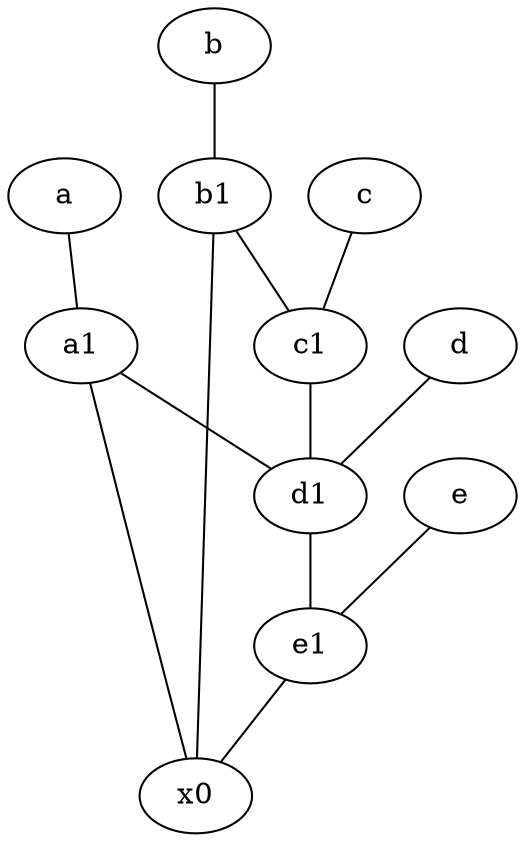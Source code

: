 graph {
	node [labelfontsize=50]
	b1 [labelfontsize=50 pos="9,4!"]
	x0 [labelfontsize=50]
	b [labelfontsize=50 pos="10,4!"]
	a1 [labelfontsize=50 pos="8,3!"]
	d1 [labelfontsize=50 pos="3,5!"]
	c1 [labelfontsize=50 pos="4.5,3!"]
	e [labelfontsize=50 pos="7,9!"]
	d [labelfontsize=50 pos="2,5!"]
	a [labelfontsize=50 pos="8,2!"]
	e1 [labelfontsize=50 pos="7,7!"]
	c [labelfontsize=50 pos="4.5,2!"]
	a1 -- d1
	b1 -- c1
	c1 -- d1
	d -- d1
	b -- b1
	e -- e1
	d1 -- e1
	e1 -- x0
	a -- a1
	c -- c1
	b1 -- x0
	a1 -- x0
}

